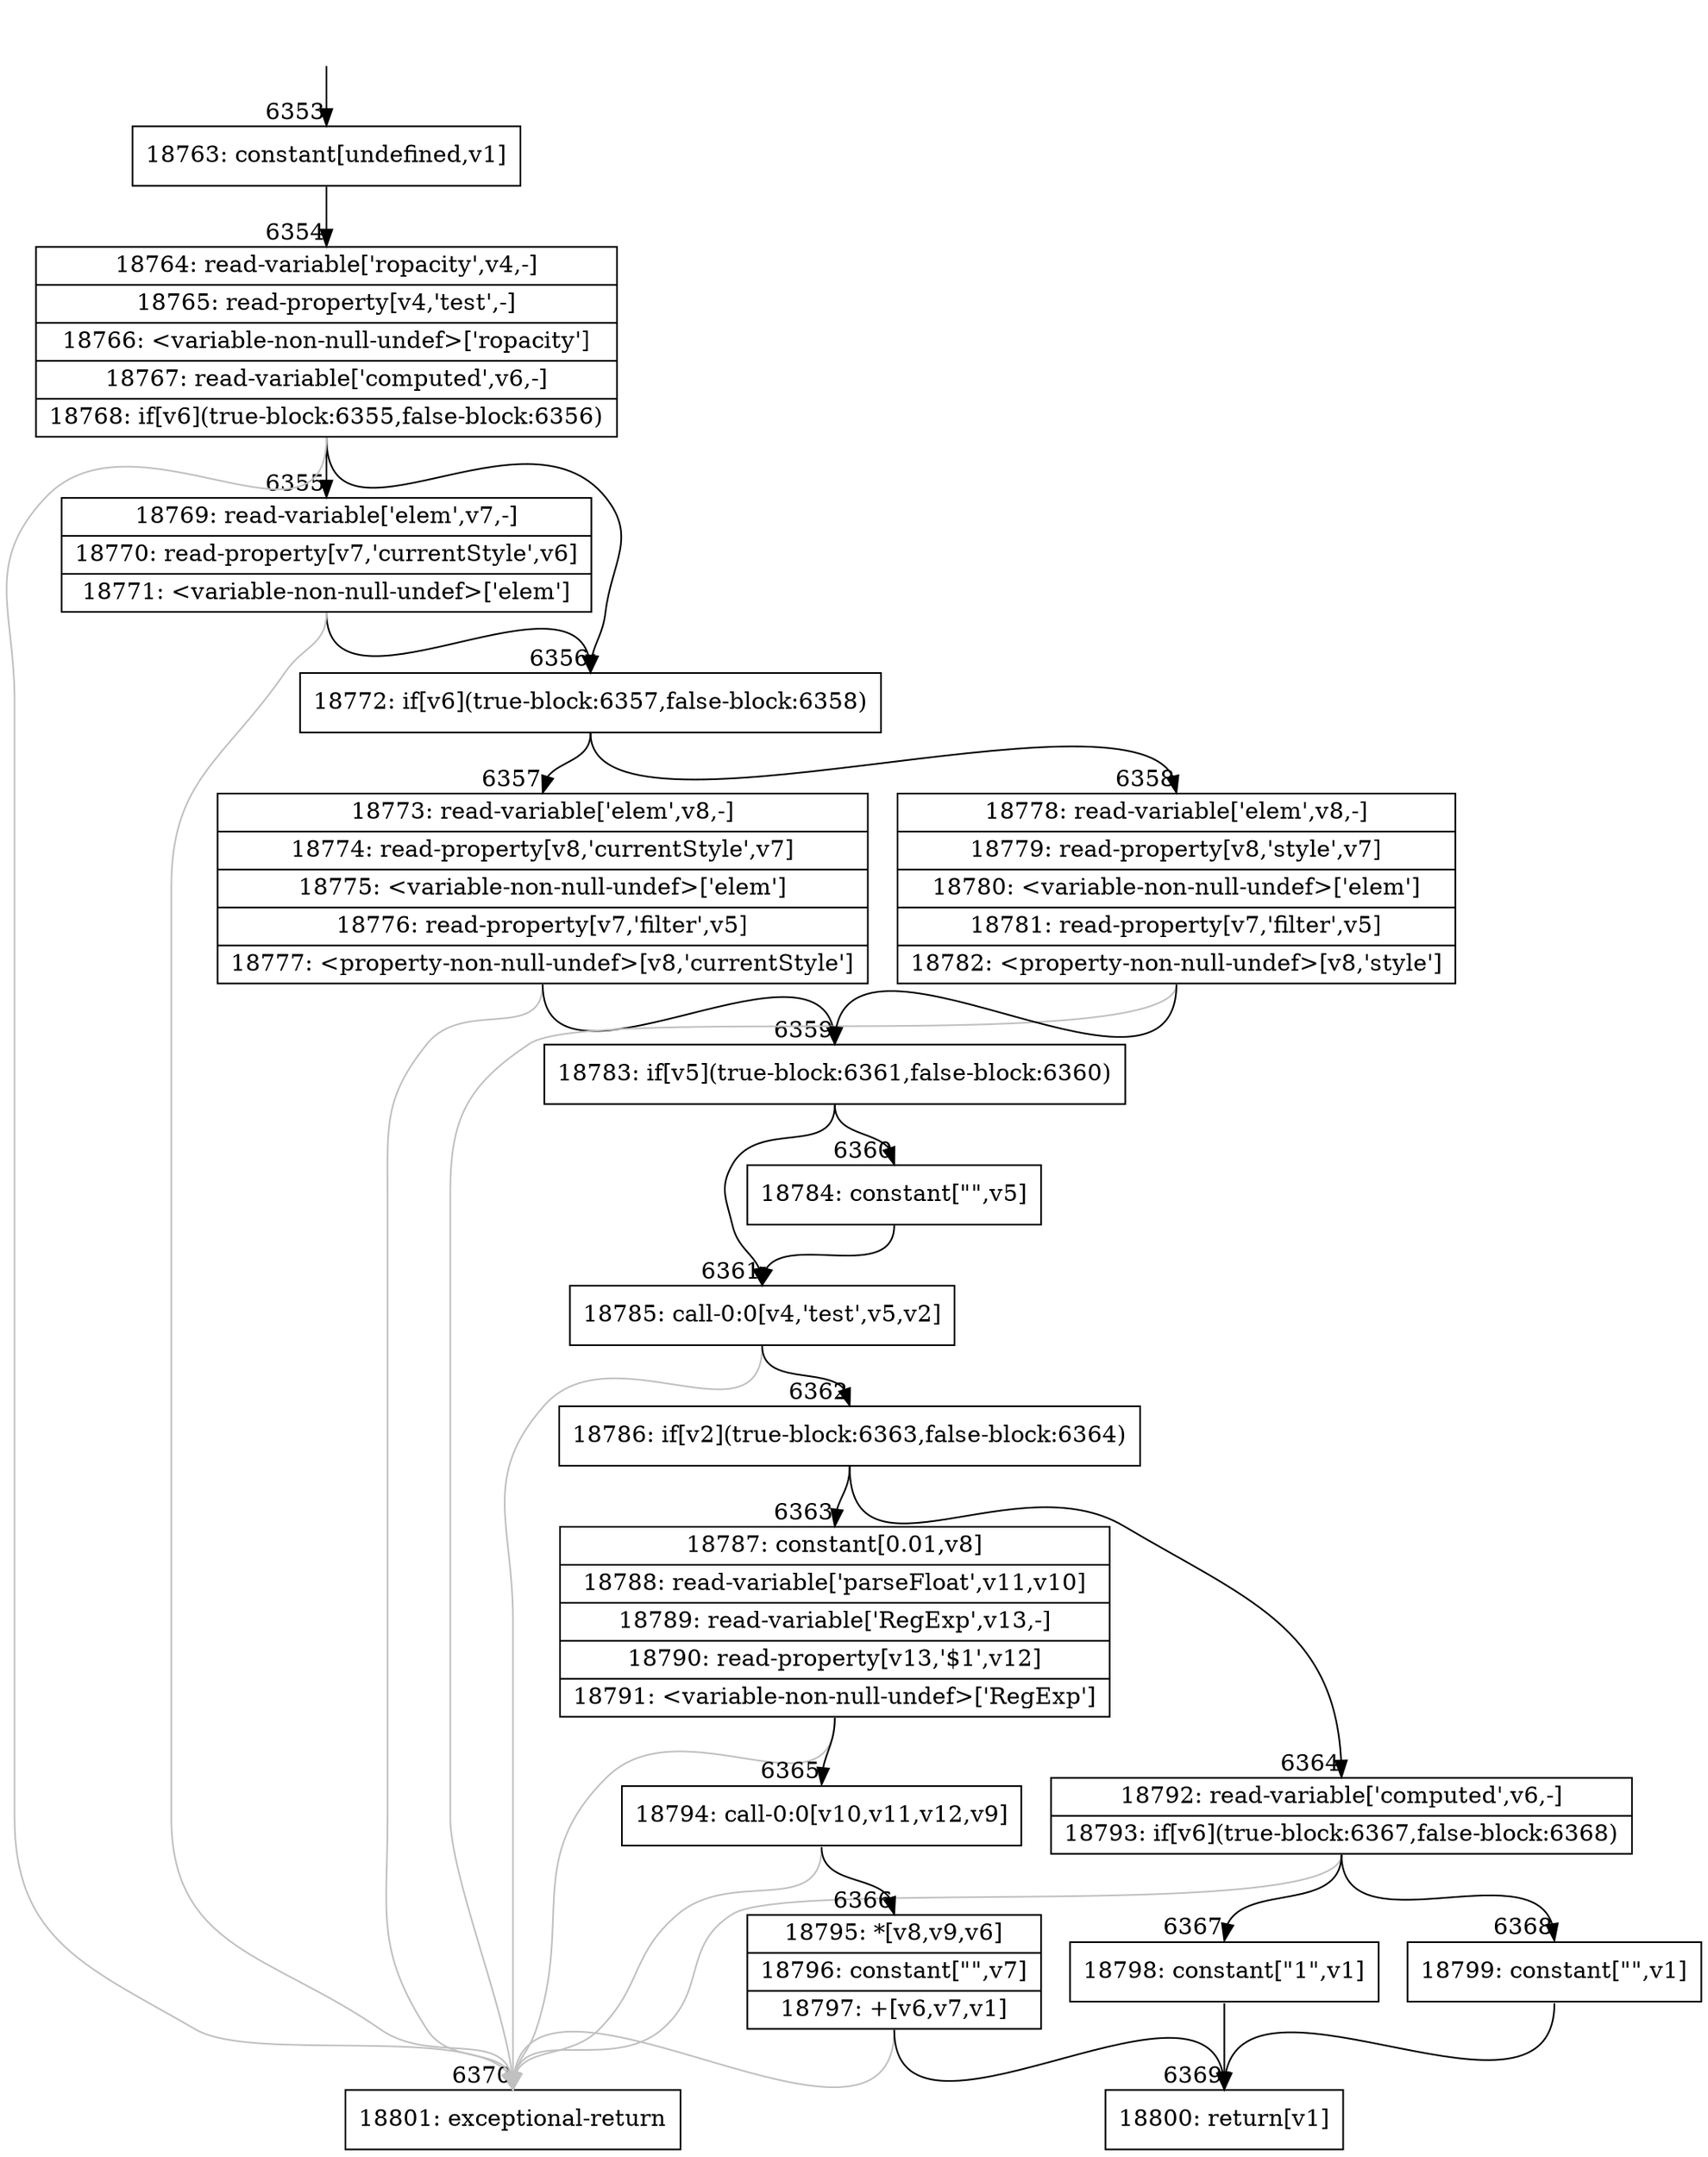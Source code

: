 digraph {
rankdir="TD"
BB_entry388[shape=none,label=""];
BB_entry388 -> BB6353 [tailport=s, headport=n, headlabel="    6353"]
BB6353 [shape=record label="{18763: constant[undefined,v1]}" ] 
BB6353 -> BB6354 [tailport=s, headport=n, headlabel="      6354"]
BB6354 [shape=record label="{18764: read-variable['ropacity',v4,-]|18765: read-property[v4,'test',-]|18766: \<variable-non-null-undef\>['ropacity']|18767: read-variable['computed',v6,-]|18768: if[v6](true-block:6355,false-block:6356)}" ] 
BB6354 -> BB6356 [tailport=s, headport=n, headlabel="      6356"]
BB6354 -> BB6355 [tailport=s, headport=n, headlabel="      6355"]
BB6354 -> BB6370 [tailport=s, headport=n, color=gray, headlabel="      6370"]
BB6355 [shape=record label="{18769: read-variable['elem',v7,-]|18770: read-property[v7,'currentStyle',v6]|18771: \<variable-non-null-undef\>['elem']}" ] 
BB6355 -> BB6356 [tailport=s, headport=n]
BB6355 -> BB6370 [tailport=s, headport=n, color=gray]
BB6356 [shape=record label="{18772: if[v6](true-block:6357,false-block:6358)}" ] 
BB6356 -> BB6357 [tailport=s, headport=n, headlabel="      6357"]
BB6356 -> BB6358 [tailport=s, headport=n, headlabel="      6358"]
BB6357 [shape=record label="{18773: read-variable['elem',v8,-]|18774: read-property[v8,'currentStyle',v7]|18775: \<variable-non-null-undef\>['elem']|18776: read-property[v7,'filter',v5]|18777: \<property-non-null-undef\>[v8,'currentStyle']}" ] 
BB6357 -> BB6359 [tailport=s, headport=n, headlabel="      6359"]
BB6357 -> BB6370 [tailport=s, headport=n, color=gray]
BB6358 [shape=record label="{18778: read-variable['elem',v8,-]|18779: read-property[v8,'style',v7]|18780: \<variable-non-null-undef\>['elem']|18781: read-property[v7,'filter',v5]|18782: \<property-non-null-undef\>[v8,'style']}" ] 
BB6358 -> BB6359 [tailport=s, headport=n]
BB6358 -> BB6370 [tailport=s, headport=n, color=gray]
BB6359 [shape=record label="{18783: if[v5](true-block:6361,false-block:6360)}" ] 
BB6359 -> BB6361 [tailport=s, headport=n, headlabel="      6361"]
BB6359 -> BB6360 [tailport=s, headport=n, headlabel="      6360"]
BB6360 [shape=record label="{18784: constant[\"\",v5]}" ] 
BB6360 -> BB6361 [tailport=s, headport=n]
BB6361 [shape=record label="{18785: call-0:0[v4,'test',v5,v2]}" ] 
BB6361 -> BB6362 [tailport=s, headport=n, headlabel="      6362"]
BB6361 -> BB6370 [tailport=s, headport=n, color=gray]
BB6362 [shape=record label="{18786: if[v2](true-block:6363,false-block:6364)}" ] 
BB6362 -> BB6363 [tailport=s, headport=n, headlabel="      6363"]
BB6362 -> BB6364 [tailport=s, headport=n, headlabel="      6364"]
BB6363 [shape=record label="{18787: constant[0.01,v8]|18788: read-variable['parseFloat',v11,v10]|18789: read-variable['RegExp',v13,-]|18790: read-property[v13,'$1',v12]|18791: \<variable-non-null-undef\>['RegExp']}" ] 
BB6363 -> BB6365 [tailport=s, headport=n, headlabel="      6365"]
BB6363 -> BB6370 [tailport=s, headport=n, color=gray]
BB6364 [shape=record label="{18792: read-variable['computed',v6,-]|18793: if[v6](true-block:6367,false-block:6368)}" ] 
BB6364 -> BB6367 [tailport=s, headport=n, headlabel="      6367"]
BB6364 -> BB6368 [tailport=s, headport=n, headlabel="      6368"]
BB6364 -> BB6370 [tailport=s, headport=n, color=gray]
BB6365 [shape=record label="{18794: call-0:0[v10,v11,v12,v9]}" ] 
BB6365 -> BB6366 [tailport=s, headport=n, headlabel="      6366"]
BB6365 -> BB6370 [tailport=s, headport=n, color=gray]
BB6366 [shape=record label="{18795: *[v8,v9,v6]|18796: constant[\"\",v7]|18797: +[v6,v7,v1]}" ] 
BB6366 -> BB6369 [tailport=s, headport=n, headlabel="      6369"]
BB6366 -> BB6370 [tailport=s, headport=n, color=gray]
BB6367 [shape=record label="{18798: constant[\"1\",v1]}" ] 
BB6367 -> BB6369 [tailport=s, headport=n]
BB6368 [shape=record label="{18799: constant[\"\",v1]}" ] 
BB6368 -> BB6369 [tailport=s, headport=n]
BB6369 [shape=record label="{18800: return[v1]}" ] 
BB6370 [shape=record label="{18801: exceptional-return}" ] 
}
